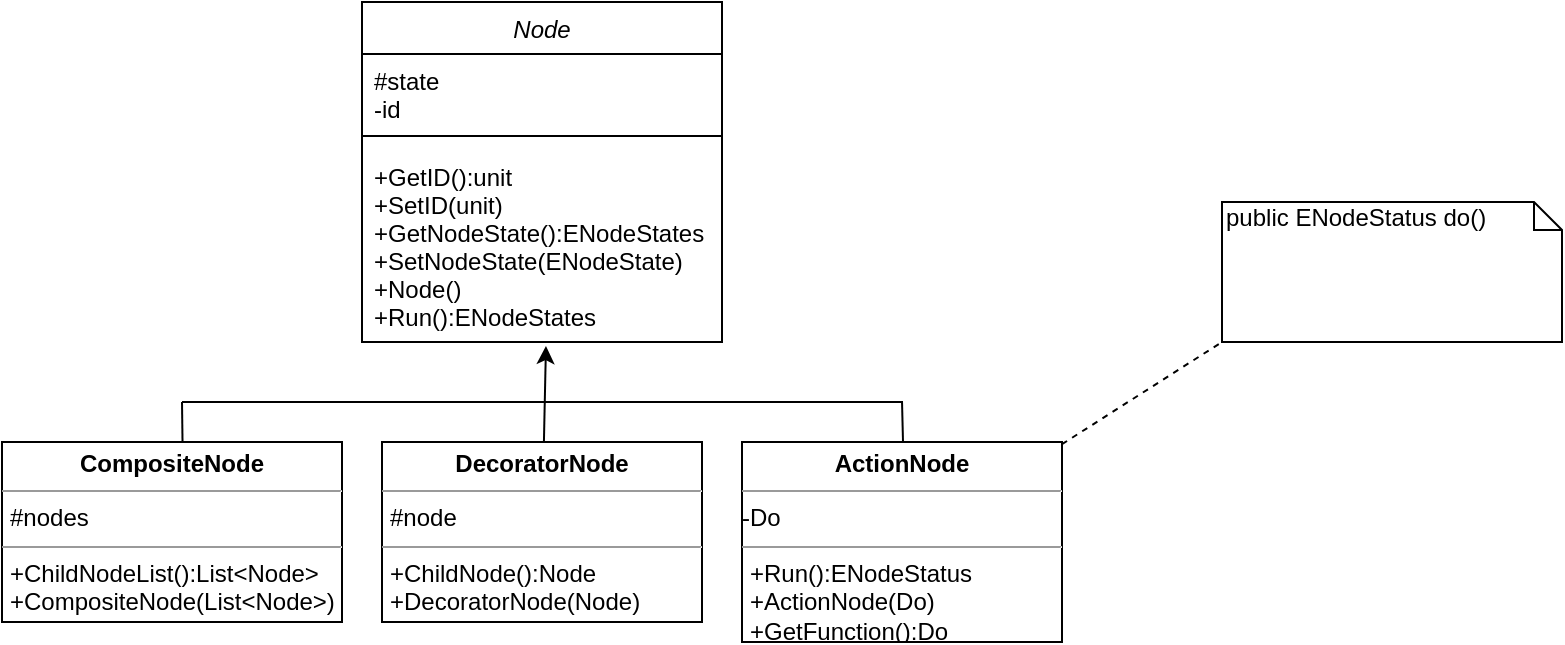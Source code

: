 <mxfile version="10.6.0" type="device"><diagram name="Page-1" id="929967ad-93f9-6ef4-fab6-5d389245f69c"><mxGraphModel dx="1162" dy="663" grid="1" gridSize="10" guides="1" tooltips="1" connect="1" arrows="1" fold="1" page="1" pageScale="1.5" pageWidth="1169" pageHeight="826" background="none" math="0" shadow="0"><root><mxCell id="0" style=";html=1;"/><mxCell id="1" style=";html=1;" parent="0"/><mxCell id="V6E_ZOB69z2fkQvnh2zf-1" value="Node" style="swimlane;fontStyle=2;align=center;verticalAlign=top;childLayout=stackLayout;horizontal=1;startSize=26;horizontalStack=0;resizeParent=1;resizeParentMax=0;resizeLast=0;collapsible=1;marginBottom=0;" vertex="1" parent="1"><mxGeometry x="730" y="120" width="180" height="170" as="geometry"/></mxCell><mxCell id="V6E_ZOB69z2fkQvnh2zf-2" value="#state&#10;-id&#10;" style="text;strokeColor=none;fillColor=none;align=left;verticalAlign=top;spacingLeft=4;spacingRight=4;overflow=hidden;rotatable=0;points=[[0,0.5],[1,0.5]];portConstraint=eastwest;" vertex="1" parent="V6E_ZOB69z2fkQvnh2zf-1"><mxGeometry y="26" width="180" height="34" as="geometry"/></mxCell><mxCell id="V6E_ZOB69z2fkQvnh2zf-3" value="" style="line;strokeWidth=1;fillColor=none;align=left;verticalAlign=middle;spacingTop=-1;spacingLeft=3;spacingRight=3;rotatable=0;labelPosition=right;points=[];portConstraint=eastwest;" vertex="1" parent="V6E_ZOB69z2fkQvnh2zf-1"><mxGeometry y="60" width="180" height="14" as="geometry"/></mxCell><mxCell id="V6E_ZOB69z2fkQvnh2zf-4" value="+GetID():unit&#10;+SetID(unit)&#10;+GetNodeState():ENodeStates&#10;+SetNodeState(ENodeState)&#10;+Node()&#10;+Run():ENodeStates" style="text;strokeColor=none;fillColor=none;align=left;verticalAlign=top;spacingLeft=4;spacingRight=4;overflow=hidden;rotatable=0;points=[[0,0.5],[1,0.5]];portConstraint=eastwest;" vertex="1" parent="V6E_ZOB69z2fkQvnh2zf-1"><mxGeometry y="74" width="180" height="96" as="geometry"/></mxCell><mxCell id="V6E_ZOB69z2fkQvnh2zf-9" value="&lt;p style=&quot;margin: 0px ; margin-top: 4px ; text-align: center&quot;&gt;&lt;b&gt;DecoratorNode&lt;/b&gt;&lt;/p&gt;&lt;hr size=&quot;1&quot;&gt;&lt;p style=&quot;margin: 0px ; margin-left: 4px&quot;&gt;#node&lt;/p&gt;&lt;hr size=&quot;1&quot;&gt;&lt;p style=&quot;margin: 0px ; margin-left: 4px&quot;&gt;+ChildNode():Node&lt;/p&gt;&lt;p style=&quot;margin: 0px ; margin-left: 4px&quot;&gt;+DecoratorNode(Node)&lt;/p&gt;" style="verticalAlign=top;align=left;overflow=fill;fontSize=12;fontFamily=Helvetica;html=1;" vertex="1" parent="1"><mxGeometry x="740" y="340" width="160" height="90" as="geometry"/></mxCell><mxCell id="V6E_ZOB69z2fkQvnh2zf-10" value="&lt;p style=&quot;margin: 0px ; margin-top: 4px ; text-align: center&quot;&gt;&lt;b&gt;CompositeNode&lt;/b&gt;&lt;/p&gt;&lt;hr size=&quot;1&quot;&gt;&lt;p style=&quot;margin: 0px ; margin-left: 4px&quot;&gt;#nodes&lt;/p&gt;&lt;hr size=&quot;1&quot;&gt;&lt;p style=&quot;margin: 0px ; margin-left: 4px&quot;&gt;+ChildNodeList():List&amp;lt;Node&amp;gt;&lt;/p&gt;&lt;p style=&quot;margin: 0px ; margin-left: 4px&quot;&gt;+CompositeNode(List&amp;lt;Node&amp;gt;)&lt;/p&gt;" style="verticalAlign=top;align=left;overflow=fill;fontSize=12;fontFamily=Helvetica;html=1;" vertex="1" parent="1"><mxGeometry x="550" y="340" width="170" height="90" as="geometry"/></mxCell><mxCell id="V6E_ZOB69z2fkQvnh2zf-11" value="&lt;p style=&quot;margin: 0px ; margin-top: 4px ; text-align: center&quot;&gt;&lt;b&gt;ActionNode&lt;/b&gt;&lt;/p&gt;&lt;hr size=&quot;1&quot;&gt;-&lt;span&gt;Do&lt;/span&gt;&lt;br&gt;&lt;hr size=&quot;1&quot;&gt;&lt;p style=&quot;margin: 0px ; margin-left: 4px&quot;&gt;+Run():ENodeStatus&lt;/p&gt;&lt;p style=&quot;margin: 0px ; margin-left: 4px&quot;&gt;+ActionNode(Do)&lt;/p&gt;&lt;p style=&quot;margin: 0px ; margin-left: 4px&quot;&gt;+GetFunction():Do&lt;/p&gt;" style="verticalAlign=top;align=left;overflow=fill;fontSize=12;fontFamily=Helvetica;html=1;" vertex="1" parent="1"><mxGeometry x="920" y="340" width="160" height="100" as="geometry"/></mxCell><mxCell id="V6E_ZOB69z2fkQvnh2zf-12" value="public ENodeStatus do()" style="shape=note;whiteSpace=wrap;html=1;size=14;verticalAlign=top;align=left;spacingTop=-6;" vertex="1" parent="1"><mxGeometry x="1160" y="220" width="170" height="70" as="geometry"/></mxCell><mxCell id="V6E_ZOB69z2fkQvnh2zf-13" value="" style="endArrow=none;dashed=1;html=1;entryX=0;entryY=1;entryDx=0;entryDy=0;entryPerimeter=0;exitX=1;exitY=0.011;exitDx=0;exitDy=0;exitPerimeter=0;" edge="1" parent="1" source="V6E_ZOB69z2fkQvnh2zf-11" target="V6E_ZOB69z2fkQvnh2zf-12"><mxGeometry width="50" height="50" relative="1" as="geometry"><mxPoint x="1090" y="350" as="sourcePoint"/><mxPoint x="600" y="450" as="targetPoint"/></mxGeometry></mxCell><mxCell id="V6E_ZOB69z2fkQvnh2zf-14" value="" style="endArrow=classic;html=1;entryX=0.511;entryY=1.021;entryDx=0;entryDy=0;entryPerimeter=0;" edge="1" parent="1" source="V6E_ZOB69z2fkQvnh2zf-9" target="V6E_ZOB69z2fkQvnh2zf-4"><mxGeometry width="50" height="50" relative="1" as="geometry"><mxPoint x="550" y="510" as="sourcePoint"/><mxPoint x="600" y="460" as="targetPoint"/></mxGeometry></mxCell><mxCell id="V6E_ZOB69z2fkQvnh2zf-15" value="" style="endArrow=none;html=1;" edge="1" parent="1"><mxGeometry width="50" height="50" relative="1" as="geometry"><mxPoint x="640" y="320" as="sourcePoint"/><mxPoint x="1000" y="320" as="targetPoint"/></mxGeometry></mxCell><mxCell id="V6E_ZOB69z2fkQvnh2zf-17" value="" style="endArrow=none;html=1;entryX=0.531;entryY=0.006;entryDx=0;entryDy=0;entryPerimeter=0;" edge="1" parent="1" target="V6E_ZOB69z2fkQvnh2zf-10"><mxGeometry width="50" height="50" relative="1" as="geometry"><mxPoint x="640" y="320" as="sourcePoint"/><mxPoint x="600" y="460" as="targetPoint"/></mxGeometry></mxCell><mxCell id="V6E_ZOB69z2fkQvnh2zf-18" value="" style="endArrow=none;html=1;entryX=0.531;entryY=0.006;entryDx=0;entryDy=0;entryPerimeter=0;" edge="1" parent="1"><mxGeometry width="50" height="50" relative="1" as="geometry"><mxPoint x="1000.0" y="319.5" as="sourcePoint"/><mxPoint x="1000.5" y="339.833" as="targetPoint"/></mxGeometry></mxCell></root></mxGraphModel></diagram></mxfile>